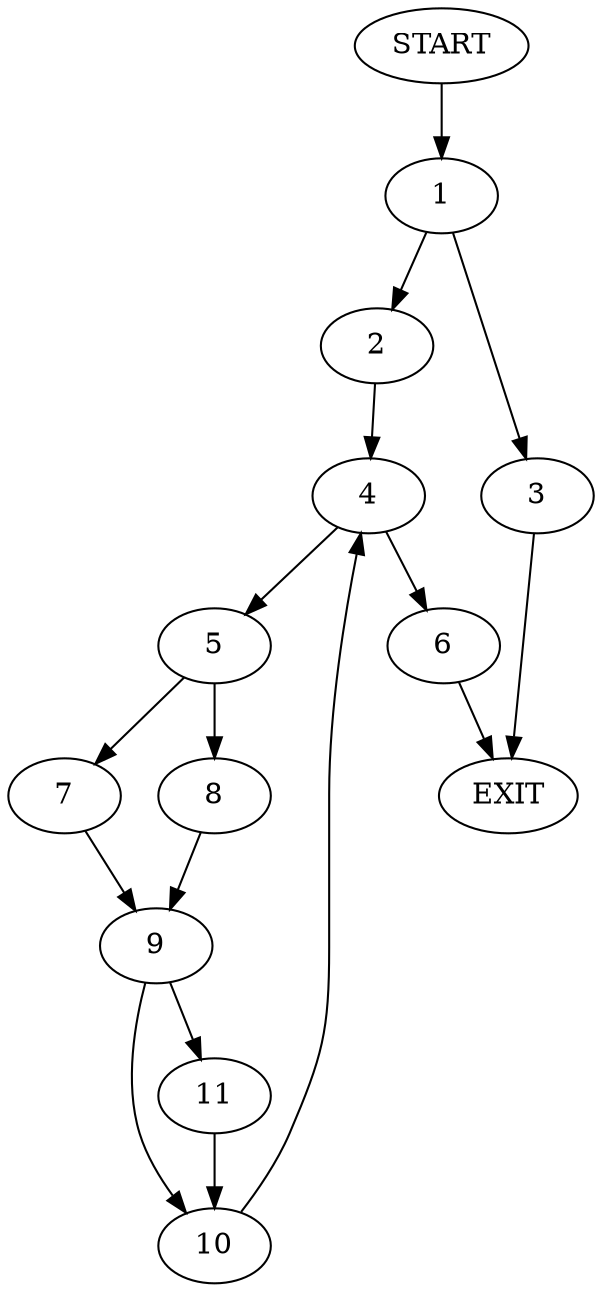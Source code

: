 digraph {
0 [label="START"]
12 [label="EXIT"]
0 -> 1
1 -> 2
1 -> 3
3 -> 12
2 -> 4
4 -> 5
4 -> 6
6 -> 12
5 -> 7
5 -> 8
8 -> 9
7 -> 9
9 -> 10
9 -> 11
11 -> 10
10 -> 4
}
